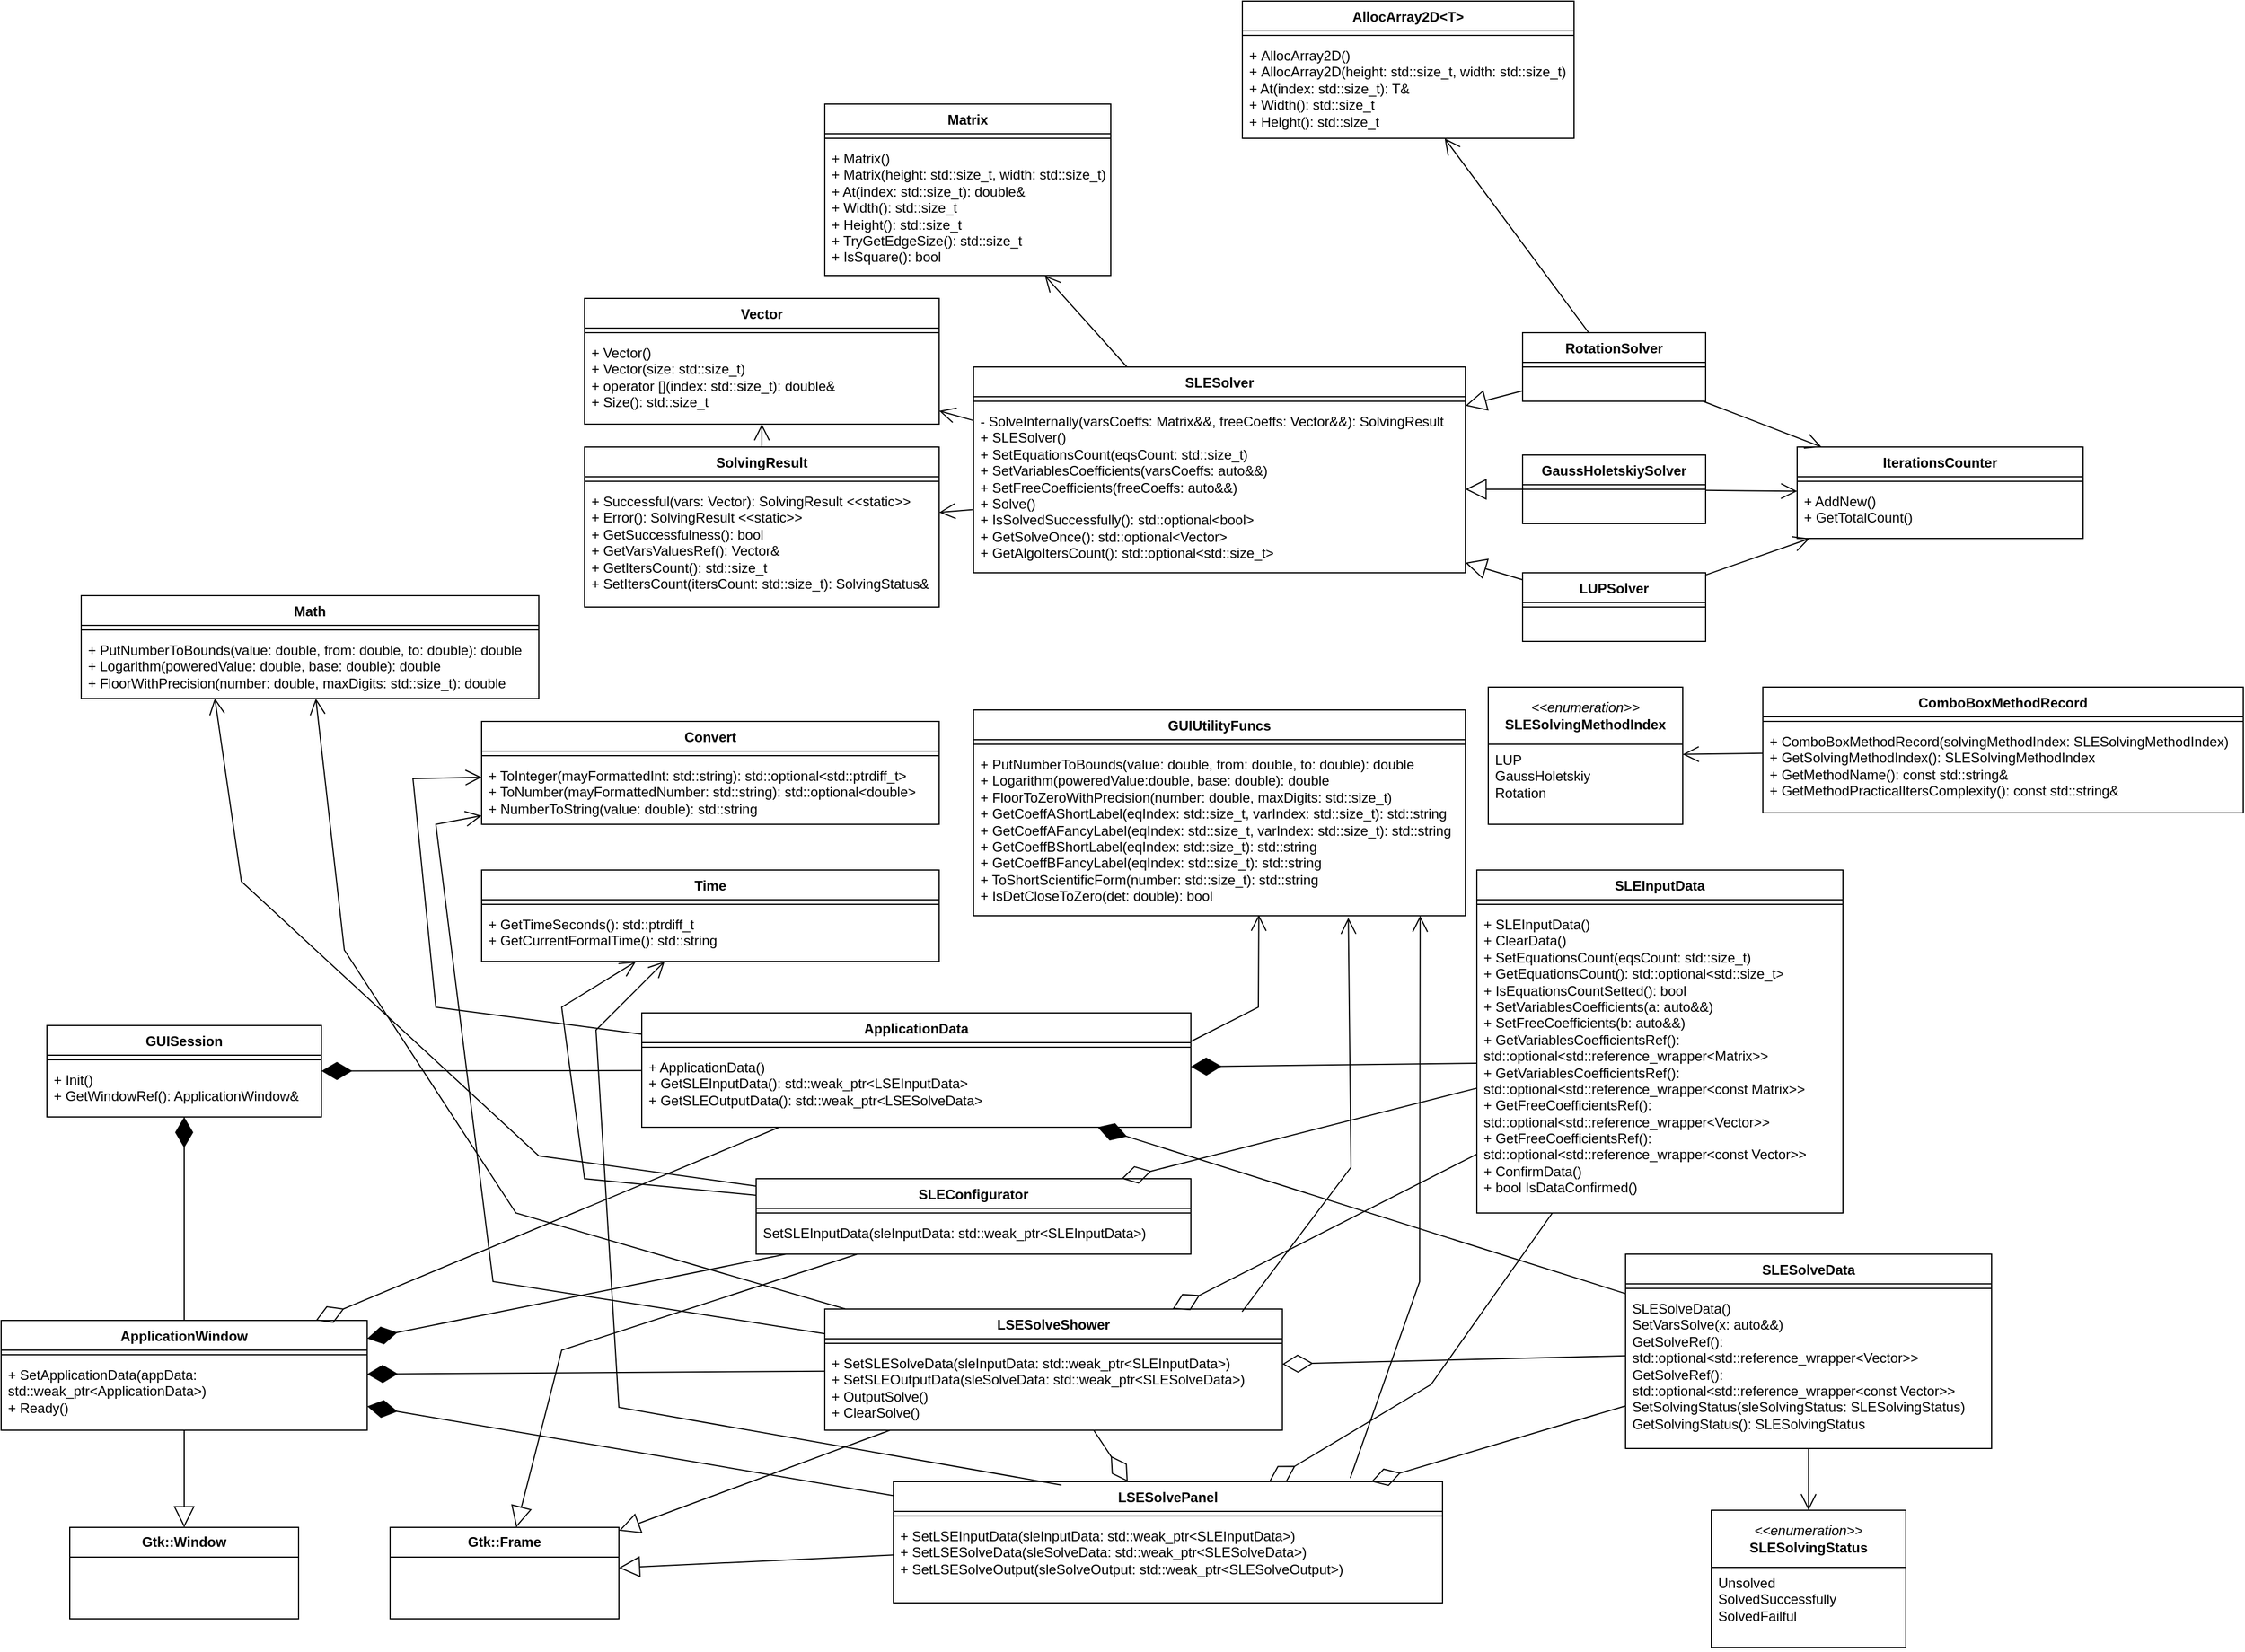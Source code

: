 <mxfile version="24.4.9" type="device">
  <diagram name="Страница — 1" id="C_KTBG0YvWXX7qI13WYK">
    <mxGraphModel dx="2029" dy="4369" grid="1" gridSize="10" guides="1" tooltips="1" connect="1" arrows="1" fold="1" page="1" pageScale="1" pageWidth="827" pageHeight="1169" math="0" shadow="0">
      <root>
        <mxCell id="0" />
        <mxCell id="1" parent="0" />
        <mxCell id="_ccRFipnc-8ZUnOI4sxT-1" value="SolvingResult" style="swimlane;fontStyle=1;align=center;verticalAlign=top;childLayout=stackLayout;horizontal=1;startSize=26;horizontalStack=0;resizeParent=1;resizeParentMax=0;resizeLast=0;collapsible=1;marginBottom=0;whiteSpace=wrap;html=1;" parent="1" vertex="1">
          <mxGeometry x="530" y="-1130" width="310" height="140" as="geometry" />
        </mxCell>
        <mxCell id="_ccRFipnc-8ZUnOI4sxT-3" value="" style="line;strokeWidth=1;fillColor=none;align=left;verticalAlign=middle;spacingTop=-1;spacingLeft=3;spacingRight=3;rotatable=0;labelPosition=right;points=[];portConstraint=eastwest;strokeColor=inherit;" parent="_ccRFipnc-8ZUnOI4sxT-1" vertex="1">
          <mxGeometry y="26" width="310" height="8" as="geometry" />
        </mxCell>
        <mxCell id="_ccRFipnc-8ZUnOI4sxT-4" value="&lt;div&gt;+ Successful(vars: Vector):&amp;nbsp;SolvingResult &amp;lt;&amp;lt;static&amp;gt;&amp;gt;&lt;br&gt;&lt;/div&gt;&lt;div&gt;+ Error(): SolvingResult &amp;lt;&amp;lt;static&amp;gt;&amp;gt;&lt;/div&gt;&lt;div&gt;+ GetSuccessfulness(): bool&lt;/div&gt;&lt;div&gt;+ GetVarsValuesRef(): Vector&amp;amp;&lt;/div&gt;&lt;div&gt;+ GetItersCount(): std::size_t&lt;br&gt;&lt;/div&gt;&lt;div&gt;+ SetItersCount(itersCount: std::size_t): SolvingStatus&amp;amp;&lt;/div&gt;" style="text;strokeColor=none;fillColor=none;align=left;verticalAlign=top;spacingLeft=4;spacingRight=4;overflow=hidden;rotatable=0;points=[[0,0.5],[1,0.5]];portConstraint=eastwest;whiteSpace=wrap;html=1;" parent="_ccRFipnc-8ZUnOI4sxT-1" vertex="1">
          <mxGeometry y="34" width="310" height="106" as="geometry" />
        </mxCell>
        <mxCell id="_ccRFipnc-8ZUnOI4sxT-5" value="Vector" style="swimlane;fontStyle=1;align=center;verticalAlign=top;childLayout=stackLayout;horizontal=1;startSize=26;horizontalStack=0;resizeParent=1;resizeParentMax=0;resizeLast=0;collapsible=1;marginBottom=0;whiteSpace=wrap;html=1;" parent="1" vertex="1">
          <mxGeometry x="530" y="-1260" width="310" height="110" as="geometry" />
        </mxCell>
        <mxCell id="_ccRFipnc-8ZUnOI4sxT-6" value="" style="line;strokeWidth=1;fillColor=none;align=left;verticalAlign=middle;spacingTop=-1;spacingLeft=3;spacingRight=3;rotatable=0;labelPosition=right;points=[];portConstraint=eastwest;strokeColor=inherit;" parent="_ccRFipnc-8ZUnOI4sxT-5" vertex="1">
          <mxGeometry y="26" width="310" height="8" as="geometry" />
        </mxCell>
        <mxCell id="_ccRFipnc-8ZUnOI4sxT-7" value="&lt;div&gt;+ Vector()&lt;/div&gt;&lt;div&gt;+ Vector(size: std::size_t)&lt;/div&gt;&lt;div&gt;+ operator [](index: std::size_t): double&amp;amp;&lt;/div&gt;&lt;div&gt;+ Size(): std::size_t&lt;br&gt;&lt;/div&gt;" style="text;strokeColor=none;fillColor=none;align=left;verticalAlign=top;spacingLeft=4;spacingRight=4;overflow=hidden;rotatable=0;points=[[0,0.5],[1,0.5]];portConstraint=eastwest;whiteSpace=wrap;html=1;" parent="_ccRFipnc-8ZUnOI4sxT-5" vertex="1">
          <mxGeometry y="34" width="310" height="76" as="geometry" />
        </mxCell>
        <mxCell id="_ccRFipnc-8ZUnOI4sxT-8" value="Matrix" style="swimlane;fontStyle=1;align=center;verticalAlign=top;childLayout=stackLayout;horizontal=1;startSize=26;horizontalStack=0;resizeParent=1;resizeParentMax=0;resizeLast=0;collapsible=1;marginBottom=0;whiteSpace=wrap;html=1;" parent="1" vertex="1">
          <mxGeometry x="740" y="-1430" width="250" height="150" as="geometry" />
        </mxCell>
        <mxCell id="_ccRFipnc-8ZUnOI4sxT-9" value="" style="line;strokeWidth=1;fillColor=none;align=left;verticalAlign=middle;spacingTop=-1;spacingLeft=3;spacingRight=3;rotatable=0;labelPosition=right;points=[];portConstraint=eastwest;strokeColor=inherit;" parent="_ccRFipnc-8ZUnOI4sxT-8" vertex="1">
          <mxGeometry y="26" width="250" height="8" as="geometry" />
        </mxCell>
        <mxCell id="_ccRFipnc-8ZUnOI4sxT-10" value="&lt;div&gt;+ Matrix()&lt;/div&gt;&lt;div&gt;+&amp;nbsp;Matrix(height: std::size_t, width: std::size_t)&lt;/div&gt;&lt;div&gt;+ At(index: std::size_t): double&amp;amp;&lt;/div&gt;&lt;div&gt;+ Width(): std::size_t&lt;/div&gt;&lt;div&gt;+ Height(): std::size_t&lt;/div&gt;&lt;div&gt;+ TryGetEdgeSize(): std::size_t&lt;/div&gt;&lt;div&gt;+ IsSquare(): bool&lt;/div&gt;" style="text;strokeColor=none;fillColor=none;align=left;verticalAlign=top;spacingLeft=4;spacingRight=4;overflow=hidden;rotatable=0;points=[[0,0.5],[1,0.5]];portConstraint=eastwest;whiteSpace=wrap;html=1;" parent="_ccRFipnc-8ZUnOI4sxT-8" vertex="1">
          <mxGeometry y="34" width="250" height="116" as="geometry" />
        </mxCell>
        <mxCell id="_ccRFipnc-8ZUnOI4sxT-11" value="AllocArray2D&amp;lt;T&amp;gt;" style="swimlane;fontStyle=1;align=center;verticalAlign=top;childLayout=stackLayout;horizontal=1;startSize=26;horizontalStack=0;resizeParent=1;resizeParentMax=0;resizeLast=0;collapsible=1;marginBottom=0;whiteSpace=wrap;html=1;" parent="1" vertex="1">
          <mxGeometry x="1105" y="-1520" width="290" height="120" as="geometry" />
        </mxCell>
        <mxCell id="_ccRFipnc-8ZUnOI4sxT-12" value="" style="line;strokeWidth=1;fillColor=none;align=left;verticalAlign=middle;spacingTop=-1;spacingLeft=3;spacingRight=3;rotatable=0;labelPosition=right;points=[];portConstraint=eastwest;strokeColor=inherit;" parent="_ccRFipnc-8ZUnOI4sxT-11" vertex="1">
          <mxGeometry y="26" width="290" height="8" as="geometry" />
        </mxCell>
        <mxCell id="_ccRFipnc-8ZUnOI4sxT-13" value="&lt;div&gt;+&amp;nbsp;AllocArray2D()&lt;/div&gt;&lt;div&gt;+&amp;nbsp;AllocArray2D(height: std::size_t, width: std::size_t)&lt;/div&gt;&lt;div&gt;+ At(index: std::size_t): T&amp;amp;&lt;/div&gt;&lt;div&gt;+ Width(): std::size_t&lt;/div&gt;&lt;div&gt;+ Height(): std::size_t&lt;/div&gt;" style="text;strokeColor=none;fillColor=none;align=left;verticalAlign=top;spacingLeft=4;spacingRight=4;overflow=hidden;rotatable=0;points=[[0,0.5],[1,0.5]];portConstraint=eastwest;whiteSpace=wrap;html=1;" parent="_ccRFipnc-8ZUnOI4sxT-11" vertex="1">
          <mxGeometry y="34" width="290" height="86" as="geometry" />
        </mxCell>
        <mxCell id="_ccRFipnc-8ZUnOI4sxT-16" value="SLESolver" style="swimlane;fontStyle=1;align=center;verticalAlign=top;childLayout=stackLayout;horizontal=1;startSize=26;horizontalStack=0;resizeParent=1;resizeParentMax=0;resizeLast=0;collapsible=1;marginBottom=0;whiteSpace=wrap;html=1;" parent="1" vertex="1">
          <mxGeometry x="870" y="-1200" width="430" height="180" as="geometry" />
        </mxCell>
        <mxCell id="_ccRFipnc-8ZUnOI4sxT-17" value="" style="line;strokeWidth=1;fillColor=none;align=left;verticalAlign=middle;spacingTop=-1;spacingLeft=3;spacingRight=3;rotatable=0;labelPosition=right;points=[];portConstraint=eastwest;strokeColor=inherit;" parent="_ccRFipnc-8ZUnOI4sxT-16" vertex="1">
          <mxGeometry y="26" width="430" height="8" as="geometry" />
        </mxCell>
        <mxCell id="_ccRFipnc-8ZUnOI4sxT-18" value="&lt;div&gt;&lt;div&gt;- SolveInternally(varsCoeffs: Matrix&amp;amp;&amp;amp;, freeCoeffs: Vector&amp;amp;&amp;amp;): SolvingResult&lt;br&gt;&lt;/div&gt;&lt;/div&gt;&lt;div&gt;+ SLESolver()&lt;br&gt;&lt;/div&gt;&lt;div&gt;+ SetEquationsCount(eqsCount: std::size_t)&lt;br&gt;&lt;/div&gt;&lt;div&gt;&lt;div&gt;+  SetVariablesCoefficients(varsCoeffs: auto&amp;amp;&amp;amp;)&lt;/div&gt;&lt;div&gt;&lt;div&gt;+ SetFreeCoefficients(freeCoeffs: auto&amp;amp;&amp;amp;) &lt;/div&gt;&lt;div&gt;&lt;div&gt;+ Solve()&lt;/div&gt;&lt;div&gt;+ IsSolvedSuccessfully(): std::optional&amp;lt;bool&amp;gt;&lt;/div&gt;&lt;div&gt;+ GetSolveOnce(): std::optional&amp;lt;Vector&amp;gt;&lt;/div&gt;&lt;div&gt;+ GetAlgoItersCount(): std::optional&amp;lt;std::size_t&amp;gt;&lt;/div&gt;&lt;/div&gt;&lt;/div&gt;&lt;/div&gt;" style="text;strokeColor=none;fillColor=none;align=left;verticalAlign=top;spacingLeft=4;spacingRight=4;overflow=hidden;rotatable=0;points=[[0,0.5],[1,0.5]];portConstraint=eastwest;whiteSpace=wrap;html=1;" parent="_ccRFipnc-8ZUnOI4sxT-16" vertex="1">
          <mxGeometry y="34" width="430" height="146" as="geometry" />
        </mxCell>
        <mxCell id="_ccRFipnc-8ZUnOI4sxT-19" value="LUPSolver" style="swimlane;fontStyle=1;align=center;verticalAlign=top;childLayout=stackLayout;horizontal=1;startSize=26;horizontalStack=0;resizeParent=1;resizeParentMax=0;resizeLast=0;collapsible=1;marginBottom=0;whiteSpace=wrap;html=1;" parent="1" vertex="1">
          <mxGeometry x="1350" y="-1020" width="160" height="60" as="geometry" />
        </mxCell>
        <mxCell id="_ccRFipnc-8ZUnOI4sxT-20" value="" style="line;strokeWidth=1;fillColor=none;align=left;verticalAlign=middle;spacingTop=-1;spacingLeft=3;spacingRight=3;rotatable=0;labelPosition=right;points=[];portConstraint=eastwest;strokeColor=inherit;" parent="_ccRFipnc-8ZUnOI4sxT-19" vertex="1">
          <mxGeometry y="26" width="160" height="8" as="geometry" />
        </mxCell>
        <mxCell id="_ccRFipnc-8ZUnOI4sxT-21" value="&amp;nbsp;" style="text;strokeColor=none;fillColor=none;align=left;verticalAlign=top;spacingLeft=4;spacingRight=4;overflow=hidden;rotatable=0;points=[[0,0.5],[1,0.5]];portConstraint=eastwest;whiteSpace=wrap;html=1;" parent="_ccRFipnc-8ZUnOI4sxT-19" vertex="1">
          <mxGeometry y="34" width="160" height="26" as="geometry" />
        </mxCell>
        <mxCell id="_ccRFipnc-8ZUnOI4sxT-22" value="GaussHoletskiySolver" style="swimlane;fontStyle=1;align=center;verticalAlign=top;childLayout=stackLayout;horizontal=1;startSize=26;horizontalStack=0;resizeParent=1;resizeParentMax=0;resizeLast=0;collapsible=1;marginBottom=0;whiteSpace=wrap;html=1;" parent="1" vertex="1">
          <mxGeometry x="1350" y="-1123" width="160" height="60" as="geometry" />
        </mxCell>
        <mxCell id="_ccRFipnc-8ZUnOI4sxT-23" value="" style="line;strokeWidth=1;fillColor=none;align=left;verticalAlign=middle;spacingTop=-1;spacingLeft=3;spacingRight=3;rotatable=0;labelPosition=right;points=[];portConstraint=eastwest;strokeColor=inherit;" parent="_ccRFipnc-8ZUnOI4sxT-22" vertex="1">
          <mxGeometry y="26" width="160" height="8" as="geometry" />
        </mxCell>
        <mxCell id="_ccRFipnc-8ZUnOI4sxT-24" value="&amp;nbsp;" style="text;strokeColor=none;fillColor=none;align=left;verticalAlign=top;spacingLeft=4;spacingRight=4;overflow=hidden;rotatable=0;points=[[0,0.5],[1,0.5]];portConstraint=eastwest;whiteSpace=wrap;html=1;" parent="_ccRFipnc-8ZUnOI4sxT-22" vertex="1">
          <mxGeometry y="34" width="160" height="26" as="geometry" />
        </mxCell>
        <mxCell id="_ccRFipnc-8ZUnOI4sxT-25" value="RotationSolver" style="swimlane;fontStyle=1;align=center;verticalAlign=top;childLayout=stackLayout;horizontal=1;startSize=26;horizontalStack=0;resizeParent=1;resizeParentMax=0;resizeLast=0;collapsible=1;marginBottom=0;whiteSpace=wrap;html=1;" parent="1" vertex="1">
          <mxGeometry x="1350" y="-1230" width="160" height="60" as="geometry" />
        </mxCell>
        <mxCell id="_ccRFipnc-8ZUnOI4sxT-26" value="" style="line;strokeWidth=1;fillColor=none;align=left;verticalAlign=middle;spacingTop=-1;spacingLeft=3;spacingRight=3;rotatable=0;labelPosition=right;points=[];portConstraint=eastwest;strokeColor=inherit;" parent="_ccRFipnc-8ZUnOI4sxT-25" vertex="1">
          <mxGeometry y="26" width="160" height="8" as="geometry" />
        </mxCell>
        <mxCell id="_ccRFipnc-8ZUnOI4sxT-27" value="&amp;nbsp;" style="text;strokeColor=none;fillColor=none;align=left;verticalAlign=top;spacingLeft=4;spacingRight=4;overflow=hidden;rotatable=0;points=[[0,0.5],[1,0.5]];portConstraint=eastwest;whiteSpace=wrap;html=1;" parent="_ccRFipnc-8ZUnOI4sxT-25" vertex="1">
          <mxGeometry y="34" width="160" height="26" as="geometry" />
        </mxCell>
        <mxCell id="_ccRFipnc-8ZUnOI4sxT-28" value="" style="endArrow=block;endSize=16;endFill=0;html=1;rounded=0;" parent="1" source="_ccRFipnc-8ZUnOI4sxT-19" target="_ccRFipnc-8ZUnOI4sxT-18" edge="1">
          <mxGeometry width="160" relative="1" as="geometry">
            <mxPoint x="959.995" y="-980" as="sourcePoint" />
            <mxPoint x="1046.388" y="-1050" as="targetPoint" />
          </mxGeometry>
        </mxCell>
        <mxCell id="_ccRFipnc-8ZUnOI4sxT-29" value="" style="endArrow=block;endSize=16;endFill=0;html=1;rounded=0;" parent="1" source="_ccRFipnc-8ZUnOI4sxT-22" target="_ccRFipnc-8ZUnOI4sxT-18" edge="1">
          <mxGeometry width="160" relative="1" as="geometry">
            <mxPoint x="967" y="-970" as="sourcePoint" />
            <mxPoint x="1053" y="-1040" as="targetPoint" />
          </mxGeometry>
        </mxCell>
        <mxCell id="_ccRFipnc-8ZUnOI4sxT-30" value="" style="endArrow=block;endSize=16;endFill=0;html=1;rounded=0;" parent="1" source="_ccRFipnc-8ZUnOI4sxT-25" target="_ccRFipnc-8ZUnOI4sxT-16" edge="1">
          <mxGeometry width="160" relative="1" as="geometry">
            <mxPoint x="967" y="-970" as="sourcePoint" />
            <mxPoint x="1053" y="-1040" as="targetPoint" />
          </mxGeometry>
        </mxCell>
        <mxCell id="_ccRFipnc-8ZUnOI4sxT-31" value="" style="endArrow=open;endFill=1;endSize=12;html=1;rounded=0;" parent="1" source="_ccRFipnc-8ZUnOI4sxT-25" target="_ccRFipnc-8ZUnOI4sxT-13" edge="1">
          <mxGeometry width="160" relative="1" as="geometry">
            <mxPoint x="930" y="-1230" as="sourcePoint" />
            <mxPoint x="1090" y="-1230" as="targetPoint" />
          </mxGeometry>
        </mxCell>
        <mxCell id="_ccRFipnc-8ZUnOI4sxT-32" value="" style="endArrow=open;endFill=1;endSize=12;html=1;rounded=0;" parent="1" source="_ccRFipnc-8ZUnOI4sxT-18" target="_ccRFipnc-8ZUnOI4sxT-1" edge="1">
          <mxGeometry width="160" relative="1" as="geometry">
            <mxPoint x="760" y="-1120" as="sourcePoint" />
            <mxPoint x="920" y="-1120" as="targetPoint" />
          </mxGeometry>
        </mxCell>
        <mxCell id="_ccRFipnc-8ZUnOI4sxT-33" value="" style="endArrow=open;endFill=1;endSize=12;html=1;rounded=0;" parent="1" source="_ccRFipnc-8ZUnOI4sxT-18" target="_ccRFipnc-8ZUnOI4sxT-5" edge="1">
          <mxGeometry width="160" relative="1" as="geometry">
            <mxPoint x="700" y="-1030" as="sourcePoint" />
            <mxPoint x="860" y="-1030" as="targetPoint" />
          </mxGeometry>
        </mxCell>
        <mxCell id="_ccRFipnc-8ZUnOI4sxT-34" value="" style="endArrow=open;endFill=1;endSize=12;html=1;rounded=0;" parent="1" source="_ccRFipnc-8ZUnOI4sxT-16" target="_ccRFipnc-8ZUnOI4sxT-8" edge="1">
          <mxGeometry width="160" relative="1" as="geometry">
            <mxPoint x="730" y="-1220" as="sourcePoint" />
            <mxPoint x="890" y="-1220" as="targetPoint" />
          </mxGeometry>
        </mxCell>
        <mxCell id="_ccRFipnc-8ZUnOI4sxT-36" value="" style="endArrow=open;endFill=1;endSize=12;html=1;rounded=0;" parent="1" source="_ccRFipnc-8ZUnOI4sxT-1" target="_ccRFipnc-8ZUnOI4sxT-5" edge="1">
          <mxGeometry width="160" relative="1" as="geometry">
            <mxPoint x="420" y="-990" as="sourcePoint" />
            <mxPoint x="510" y="-1090" as="targetPoint" />
          </mxGeometry>
        </mxCell>
        <mxCell id="_ccRFipnc-8ZUnOI4sxT-37" value="GUISession" style="swimlane;fontStyle=1;align=center;verticalAlign=top;childLayout=stackLayout;horizontal=1;startSize=26;horizontalStack=0;resizeParent=1;resizeParentMax=0;resizeLast=0;collapsible=1;marginBottom=0;whiteSpace=wrap;html=1;" parent="1" vertex="1">
          <mxGeometry x="60" y="-624" width="240" height="80" as="geometry" />
        </mxCell>
        <mxCell id="_ccRFipnc-8ZUnOI4sxT-38" value="" style="line;strokeWidth=1;fillColor=none;align=left;verticalAlign=middle;spacingTop=-1;spacingLeft=3;spacingRight=3;rotatable=0;labelPosition=right;points=[];portConstraint=eastwest;strokeColor=inherit;" parent="_ccRFipnc-8ZUnOI4sxT-37" vertex="1">
          <mxGeometry y="26" width="240" height="8" as="geometry" />
        </mxCell>
        <mxCell id="_ccRFipnc-8ZUnOI4sxT-39" value="&lt;div&gt;+ Init()&lt;/div&gt;&lt;div&gt;+ GetWindowRef(): ApplicationWindow&amp;amp;&lt;br&gt;&lt;/div&gt;" style="text;strokeColor=none;fillColor=none;align=left;verticalAlign=top;spacingLeft=4;spacingRight=4;overflow=hidden;rotatable=0;points=[[0,0.5],[1,0.5]];portConstraint=eastwest;whiteSpace=wrap;html=1;" parent="_ccRFipnc-8ZUnOI4sxT-37" vertex="1">
          <mxGeometry y="34" width="240" height="46" as="geometry" />
        </mxCell>
        <mxCell id="_ccRFipnc-8ZUnOI4sxT-46" value="ApplicationData" style="swimlane;fontStyle=1;align=center;verticalAlign=top;childLayout=stackLayout;horizontal=1;startSize=26;horizontalStack=0;resizeParent=1;resizeParentMax=0;resizeLast=0;collapsible=1;marginBottom=0;whiteSpace=wrap;html=1;" parent="1" vertex="1">
          <mxGeometry x="580" y="-635" width="480" height="100" as="geometry" />
        </mxCell>
        <mxCell id="_ccRFipnc-8ZUnOI4sxT-48" value="" style="line;strokeWidth=1;fillColor=none;align=left;verticalAlign=middle;spacingTop=-1;spacingLeft=3;spacingRight=3;rotatable=0;labelPosition=right;points=[];portConstraint=eastwest;strokeColor=inherit;" parent="_ccRFipnc-8ZUnOI4sxT-46" vertex="1">
          <mxGeometry y="26" width="480" height="8" as="geometry" />
        </mxCell>
        <mxCell id="_ccRFipnc-8ZUnOI4sxT-49" value="+ ApplicationData()&lt;br&gt;&lt;div&gt;+ GetSLEInputData(): std::weak_ptr&amp;lt;LSEInputData&amp;gt;&lt;/div&gt;+ GetSLEOutputData(): std::weak_ptr&amp;lt;LSESolveData&amp;gt;" style="text;strokeColor=none;fillColor=none;align=left;verticalAlign=top;spacingLeft=4;spacingRight=4;overflow=hidden;rotatable=0;points=[[0,0.5],[1,0.5]];portConstraint=eastwest;whiteSpace=wrap;html=1;" parent="_ccRFipnc-8ZUnOI4sxT-46" vertex="1">
          <mxGeometry y="34" width="480" height="66" as="geometry" />
        </mxCell>
        <mxCell id="_ccRFipnc-8ZUnOI4sxT-50" value="SLEConfigurator" style="swimlane;fontStyle=1;align=center;verticalAlign=top;childLayout=stackLayout;horizontal=1;startSize=26;horizontalStack=0;resizeParent=1;resizeParentMax=0;resizeLast=0;collapsible=1;marginBottom=0;whiteSpace=wrap;html=1;" parent="1" vertex="1">
          <mxGeometry x="680" y="-490" width="380" height="66" as="geometry" />
        </mxCell>
        <mxCell id="_ccRFipnc-8ZUnOI4sxT-52" value="" style="line;strokeWidth=1;fillColor=none;align=left;verticalAlign=middle;spacingTop=-1;spacingLeft=3;spacingRight=3;rotatable=0;labelPosition=right;points=[];portConstraint=eastwest;strokeColor=inherit;" parent="_ccRFipnc-8ZUnOI4sxT-50" vertex="1">
          <mxGeometry y="26" width="380" height="8" as="geometry" />
        </mxCell>
        <mxCell id="_ccRFipnc-8ZUnOI4sxT-53" value="SetSLEInputData(sleInputData: std::weak_ptr&amp;lt;SLEInputData&amp;gt;)" style="text;strokeColor=none;fillColor=none;align=left;verticalAlign=top;spacingLeft=4;spacingRight=4;overflow=hidden;rotatable=0;points=[[0,0.5],[1,0.5]];portConstraint=eastwest;whiteSpace=wrap;html=1;" parent="_ccRFipnc-8ZUnOI4sxT-50" vertex="1">
          <mxGeometry y="34" width="380" height="32" as="geometry" />
        </mxCell>
        <mxCell id="_ccRFipnc-8ZUnOI4sxT-54" value="LSESolveShower" style="swimlane;fontStyle=1;align=center;verticalAlign=top;childLayout=stackLayout;horizontal=1;startSize=26;horizontalStack=0;resizeParent=1;resizeParentMax=0;resizeLast=0;collapsible=1;marginBottom=0;whiteSpace=wrap;html=1;" parent="1" vertex="1">
          <mxGeometry x="740" y="-376" width="400" height="106" as="geometry" />
        </mxCell>
        <mxCell id="_ccRFipnc-8ZUnOI4sxT-56" value="" style="line;strokeWidth=1;fillColor=none;align=left;verticalAlign=middle;spacingTop=-1;spacingLeft=3;spacingRight=3;rotatable=0;labelPosition=right;points=[];portConstraint=eastwest;strokeColor=inherit;" parent="_ccRFipnc-8ZUnOI4sxT-54" vertex="1">
          <mxGeometry y="26" width="400" height="8" as="geometry" />
        </mxCell>
        <mxCell id="_ccRFipnc-8ZUnOI4sxT-57" value="&lt;div&gt;+ SetSLESolveData(sleInputData: std::weak_ptr&amp;lt;SLEInputData&amp;gt;)&lt;/div&gt;&lt;div&gt;+ SetSLEOutputData(sleSolveData: std::weak_ptr&amp;lt;SLESolveData&amp;gt;)&lt;/div&gt;&lt;div&gt;+ OutputSolve()&lt;/div&gt;&lt;div&gt;+ ClearSolve()&lt;/div&gt;" style="text;strokeColor=none;fillColor=none;align=left;verticalAlign=top;spacingLeft=4;spacingRight=4;overflow=hidden;rotatable=0;points=[[0,0.5],[1,0.5]];portConstraint=eastwest;whiteSpace=wrap;html=1;" parent="_ccRFipnc-8ZUnOI4sxT-54" vertex="1">
          <mxGeometry y="34" width="400" height="72" as="geometry" />
        </mxCell>
        <mxCell id="_ccRFipnc-8ZUnOI4sxT-58" value="LSESolvePanel" style="swimlane;fontStyle=1;align=center;verticalAlign=top;childLayout=stackLayout;horizontal=1;startSize=26;horizontalStack=0;resizeParent=1;resizeParentMax=0;resizeLast=0;collapsible=1;marginBottom=0;whiteSpace=wrap;html=1;" parent="1" vertex="1">
          <mxGeometry x="800" y="-225" width="480" height="106" as="geometry" />
        </mxCell>
        <mxCell id="_ccRFipnc-8ZUnOI4sxT-60" value="" style="line;strokeWidth=1;fillColor=none;align=left;verticalAlign=middle;spacingTop=-1;spacingLeft=3;spacingRight=3;rotatable=0;labelPosition=right;points=[];portConstraint=eastwest;strokeColor=inherit;" parent="_ccRFipnc-8ZUnOI4sxT-58" vertex="1">
          <mxGeometry y="26" width="480" height="8" as="geometry" />
        </mxCell>
        <mxCell id="_ccRFipnc-8ZUnOI4sxT-61" value="+ SetLSEInputData(sleInputData: std::weak_ptr&amp;lt;SLEInputData&amp;gt;)&lt;br&gt;+ SetLSESolveData(sleSolveData: std::weak_ptr&amp;lt;SLESolveData&amp;gt;)&lt;br&gt;+ SetLSESolveOutput(sleSolveOutput: std::weak_ptr&amp;lt;SLESolveOutput&amp;gt;)" style="text;strokeColor=none;fillColor=none;align=left;verticalAlign=top;spacingLeft=4;spacingRight=4;overflow=hidden;rotatable=0;points=[[0,0.5],[1,0.5]];portConstraint=eastwest;whiteSpace=wrap;html=1;" parent="_ccRFipnc-8ZUnOI4sxT-58" vertex="1">
          <mxGeometry y="34" width="480" height="72" as="geometry" />
        </mxCell>
        <mxCell id="_ccRFipnc-8ZUnOI4sxT-62" value="ApplicationWindow" style="swimlane;fontStyle=1;align=center;verticalAlign=top;childLayout=stackLayout;horizontal=1;startSize=26;horizontalStack=0;resizeParent=1;resizeParentMax=0;resizeLast=0;collapsible=1;marginBottom=0;whiteSpace=wrap;html=1;" parent="1" vertex="1">
          <mxGeometry x="20" y="-366" width="320" height="96" as="geometry" />
        </mxCell>
        <mxCell id="_ccRFipnc-8ZUnOI4sxT-64" value="" style="line;strokeWidth=1;fillColor=none;align=left;verticalAlign=middle;spacingTop=-1;spacingLeft=3;spacingRight=3;rotatable=0;labelPosition=right;points=[];portConstraint=eastwest;strokeColor=inherit;" parent="_ccRFipnc-8ZUnOI4sxT-62" vertex="1">
          <mxGeometry y="26" width="320" height="8" as="geometry" />
        </mxCell>
        <mxCell id="_ccRFipnc-8ZUnOI4sxT-65" value="+ SetApplicationData(appData: std::weak_ptr&amp;lt;ApplicationData&amp;gt;)&lt;br&gt;+ Ready()" style="text;strokeColor=none;fillColor=none;align=left;verticalAlign=top;spacingLeft=4;spacingRight=4;overflow=hidden;rotatable=0;points=[[0,0.5],[1,0.5]];portConstraint=eastwest;whiteSpace=wrap;html=1;" parent="_ccRFipnc-8ZUnOI4sxT-62" vertex="1">
          <mxGeometry y="34" width="320" height="62" as="geometry" />
        </mxCell>
        <mxCell id="_ccRFipnc-8ZUnOI4sxT-66" value="&lt;b&gt;Gtk::Frame&lt;/b&gt;" style="swimlane;fontStyle=0;childLayout=stackLayout;horizontal=1;startSize=26;fillColor=none;horizontalStack=0;resizeParent=1;resizeParentMax=0;resizeLast=0;collapsible=1;marginBottom=0;whiteSpace=wrap;html=1;" parent="1" vertex="1">
          <mxGeometry x="360" y="-185" width="200" height="80" as="geometry" />
        </mxCell>
        <mxCell id="_ccRFipnc-8ZUnOI4sxT-67" value="&lt;b&gt;Gtk::Window&lt;/b&gt;" style="swimlane;fontStyle=0;childLayout=stackLayout;horizontal=1;startSize=26;fillColor=none;horizontalStack=0;resizeParent=1;resizeParentMax=0;resizeLast=0;collapsible=1;marginBottom=0;whiteSpace=wrap;html=1;" parent="1" vertex="1">
          <mxGeometry x="80" y="-185" width="200" height="80" as="geometry" />
        </mxCell>
        <mxCell id="_ccRFipnc-8ZUnOI4sxT-68" value="" style="endArrow=diamondThin;endFill=1;endSize=24;html=1;rounded=0;" parent="1" source="_ccRFipnc-8ZUnOI4sxT-50" target="_ccRFipnc-8ZUnOI4sxT-62" edge="1">
          <mxGeometry width="160" relative="1" as="geometry">
            <mxPoint x="490" y="-325" as="sourcePoint" />
            <mxPoint x="630" y="-465" as="targetPoint" />
          </mxGeometry>
        </mxCell>
        <mxCell id="_ccRFipnc-8ZUnOI4sxT-69" value="" style="endArrow=diamondThin;endFill=1;endSize=24;html=1;rounded=0;" parent="1" source="_ccRFipnc-8ZUnOI4sxT-54" target="_ccRFipnc-8ZUnOI4sxT-62" edge="1">
          <mxGeometry width="160" relative="1" as="geometry">
            <mxPoint x="752" y="-396" as="sourcePoint" />
            <mxPoint x="647" y="-366" as="targetPoint" />
          </mxGeometry>
        </mxCell>
        <mxCell id="_ccRFipnc-8ZUnOI4sxT-70" value="" style="endArrow=diamondThin;endFill=1;endSize=24;html=1;rounded=0;" parent="1" source="_ccRFipnc-8ZUnOI4sxT-58" target="_ccRFipnc-8ZUnOI4sxT-62" edge="1">
          <mxGeometry width="160" relative="1" as="geometry">
            <mxPoint x="730" y="-308" as="sourcePoint" />
            <mxPoint x="651" y="-310" as="targetPoint" />
          </mxGeometry>
        </mxCell>
        <mxCell id="_ccRFipnc-8ZUnOI4sxT-71" value="" style="endArrow=block;endSize=16;endFill=0;html=1;rounded=0;" parent="1" source="_ccRFipnc-8ZUnOI4sxT-62" target="_ccRFipnc-8ZUnOI4sxT-67" edge="1">
          <mxGeometry width="160" relative="1" as="geometry">
            <mxPoint x="160" y="-225" as="sourcePoint" />
            <mxPoint x="320" y="-225" as="targetPoint" />
          </mxGeometry>
        </mxCell>
        <mxCell id="_ccRFipnc-8ZUnOI4sxT-72" value="" style="endArrow=block;endSize=16;endFill=0;html=1;rounded=0;" parent="1" source="_ccRFipnc-8ZUnOI4sxT-54" target="_ccRFipnc-8ZUnOI4sxT-66" edge="1">
          <mxGeometry width="160" relative="1" as="geometry">
            <mxPoint x="1130" y="-365" as="sourcePoint" />
            <mxPoint x="1370" y="-175" as="targetPoint" />
          </mxGeometry>
        </mxCell>
        <mxCell id="_ccRFipnc-8ZUnOI4sxT-73" value="" style="endArrow=block;endSize=16;endFill=0;html=1;rounded=0;" parent="1" source="_ccRFipnc-8ZUnOI4sxT-58" target="_ccRFipnc-8ZUnOI4sxT-66" edge="1">
          <mxGeometry width="160" relative="1" as="geometry">
            <mxPoint x="1220" y="-165" as="sourcePoint" />
            <mxPoint x="1380" y="-165" as="targetPoint" />
          </mxGeometry>
        </mxCell>
        <mxCell id="_ccRFipnc-8ZUnOI4sxT-74" value="" style="endArrow=block;endSize=16;endFill=0;html=1;rounded=0;" parent="1" source="_ccRFipnc-8ZUnOI4sxT-50" target="_ccRFipnc-8ZUnOI4sxT-66" edge="1">
          <mxGeometry width="160" relative="1" as="geometry">
            <mxPoint x="1140" y="-440.34" as="sourcePoint" />
            <mxPoint x="1300" y="-440.34" as="targetPoint" />
            <Array as="points">
              <mxPoint x="510" y="-340" />
            </Array>
          </mxGeometry>
        </mxCell>
        <mxCell id="_ccRFipnc-8ZUnOI4sxT-75" value="" style="endArrow=diamondThin;endFill=0;endSize=24;html=1;rounded=0;" parent="1" source="_ccRFipnc-8ZUnOI4sxT-46" target="_ccRFipnc-8ZUnOI4sxT-62" edge="1">
          <mxGeometry width="160" relative="1" as="geometry">
            <mxPoint x="510" y="-445" as="sourcePoint" />
            <mxPoint x="670" y="-445" as="targetPoint" />
          </mxGeometry>
        </mxCell>
        <mxCell id="_ccRFipnc-8ZUnOI4sxT-84" value="" style="endArrow=diamondThin;endFill=1;endSize=24;html=1;rounded=0;" parent="1" source="_ccRFipnc-8ZUnOI4sxT-46" target="_ccRFipnc-8ZUnOI4sxT-37" edge="1">
          <mxGeometry width="160" relative="1" as="geometry">
            <mxPoint x="690" y="-385" as="sourcePoint" />
            <mxPoint x="490" y="-338" as="targetPoint" />
          </mxGeometry>
        </mxCell>
        <mxCell id="_ccRFipnc-8ZUnOI4sxT-85" value="" style="endArrow=diamondThin;endFill=1;endSize=24;html=1;rounded=0;" parent="1" source="_ccRFipnc-8ZUnOI4sxT-62" target="_ccRFipnc-8ZUnOI4sxT-37" edge="1">
          <mxGeometry width="160" relative="1" as="geometry">
            <mxPoint x="590" y="-575" as="sourcePoint" />
            <mxPoint x="477" y="-580" as="targetPoint" />
          </mxGeometry>
        </mxCell>
        <mxCell id="_ccRFipnc-8ZUnOI4sxT-86" value="IterationsCounter" style="swimlane;fontStyle=1;align=center;verticalAlign=top;childLayout=stackLayout;horizontal=1;startSize=26;horizontalStack=0;resizeParent=1;resizeParentMax=0;resizeLast=0;collapsible=1;marginBottom=0;whiteSpace=wrap;html=1;" parent="1" vertex="1">
          <mxGeometry x="1590" y="-1130" width="250" height="80" as="geometry" />
        </mxCell>
        <mxCell id="_ccRFipnc-8ZUnOI4sxT-87" value="" style="line;strokeWidth=1;fillColor=none;align=left;verticalAlign=middle;spacingTop=-1;spacingLeft=3;spacingRight=3;rotatable=0;labelPosition=right;points=[];portConstraint=eastwest;strokeColor=inherit;" parent="_ccRFipnc-8ZUnOI4sxT-86" vertex="1">
          <mxGeometry y="26" width="250" height="8" as="geometry" />
        </mxCell>
        <mxCell id="_ccRFipnc-8ZUnOI4sxT-88" value="&lt;div&gt;+ AddNew()&lt;/div&gt;&lt;div&gt;+ GetTotalCount()&lt;br&gt;&lt;/div&gt;" style="text;strokeColor=none;fillColor=none;align=left;verticalAlign=top;spacingLeft=4;spacingRight=4;overflow=hidden;rotatable=0;points=[[0,0.5],[1,0.5]];portConstraint=eastwest;whiteSpace=wrap;html=1;" parent="_ccRFipnc-8ZUnOI4sxT-86" vertex="1">
          <mxGeometry y="34" width="250" height="46" as="geometry" />
        </mxCell>
        <mxCell id="_ccRFipnc-8ZUnOI4sxT-90" value="" style="endArrow=open;endFill=1;endSize=12;html=1;rounded=0;" parent="1" source="_ccRFipnc-8ZUnOI4sxT-25" target="_ccRFipnc-8ZUnOI4sxT-86" edge="1">
          <mxGeometry width="160" relative="1" as="geometry">
            <mxPoint x="1418" y="-1220" as="sourcePoint" />
            <mxPoint x="1650" y="-1210" as="targetPoint" />
          </mxGeometry>
        </mxCell>
        <mxCell id="_ccRFipnc-8ZUnOI4sxT-91" value="" style="endArrow=open;endFill=1;endSize=12;html=1;rounded=0;" parent="1" source="_ccRFipnc-8ZUnOI4sxT-22" target="_ccRFipnc-8ZUnOI4sxT-86" edge="1">
          <mxGeometry width="160" relative="1" as="geometry">
            <mxPoint x="1480" y="-1040" as="sourcePoint" />
            <mxPoint x="1518" y="-1160" as="targetPoint" />
          </mxGeometry>
        </mxCell>
        <mxCell id="_ccRFipnc-8ZUnOI4sxT-92" value="" style="endArrow=open;endFill=1;endSize=12;html=1;rounded=0;" parent="1" source="_ccRFipnc-8ZUnOI4sxT-19" target="_ccRFipnc-8ZUnOI4sxT-86" edge="1">
          <mxGeometry width="160" relative="1" as="geometry">
            <mxPoint x="1600" y="-1081" as="sourcePoint" />
            <mxPoint x="1620" y="-980" as="targetPoint" />
          </mxGeometry>
        </mxCell>
        <mxCell id="_ccRFipnc-8ZUnOI4sxT-93" value="&lt;div&gt;&lt;i&gt;&amp;lt;&amp;lt;enumeration&amp;gt;&amp;gt;&lt;/i&gt;&lt;br&gt;&lt;/div&gt;&lt;div&gt;&lt;b&gt;SLESolvingMethodIndex&lt;/b&gt;&lt;/div&gt;" style="swimlane;fontStyle=0;childLayout=stackLayout;horizontal=1;startSize=50;fillColor=none;horizontalStack=0;resizeParent=1;resizeParentMax=0;resizeLast=0;collapsible=1;marginBottom=0;whiteSpace=wrap;html=1;" parent="1" vertex="1">
          <mxGeometry x="1320" y="-920" width="170" height="120" as="geometry">
            <mxRectangle x="400" y="40" width="130" height="50" as="alternateBounds" />
          </mxGeometry>
        </mxCell>
        <mxCell id="_ccRFipnc-8ZUnOI4sxT-94" value="LUP&lt;br&gt;GaussHoletskiy&lt;br&gt;Rotation" style="text;strokeColor=none;fillColor=none;align=left;verticalAlign=top;spacingLeft=4;spacingRight=4;overflow=hidden;rotatable=0;points=[[0,0.5],[1,0.5]];portConstraint=eastwest;whiteSpace=wrap;html=1;" parent="_ccRFipnc-8ZUnOI4sxT-93" vertex="1">
          <mxGeometry y="50" width="170" height="70" as="geometry" />
        </mxCell>
        <mxCell id="_ccRFipnc-8ZUnOI4sxT-96" value="ComboBoxMethodRecord" style="swimlane;fontStyle=1;align=center;verticalAlign=top;childLayout=stackLayout;horizontal=1;startSize=26;horizontalStack=0;resizeParent=1;resizeParentMax=0;resizeLast=0;collapsible=1;marginBottom=0;whiteSpace=wrap;html=1;" parent="1" vertex="1">
          <mxGeometry x="1560" y="-920" width="420" height="110" as="geometry" />
        </mxCell>
        <mxCell id="_ccRFipnc-8ZUnOI4sxT-97" value="" style="line;strokeWidth=1;fillColor=none;align=left;verticalAlign=middle;spacingTop=-1;spacingLeft=3;spacingRight=3;rotatable=0;labelPosition=right;points=[];portConstraint=eastwest;strokeColor=inherit;" parent="_ccRFipnc-8ZUnOI4sxT-96" vertex="1">
          <mxGeometry y="26" width="420" height="8" as="geometry" />
        </mxCell>
        <mxCell id="_ccRFipnc-8ZUnOI4sxT-98" value="&lt;div&gt;+ ComboBoxMethodRecord(solvingMethodIndex: SLESolvingMethodIndex)&lt;/div&gt;&lt;div&gt;+ GetSolvingMethodIndex(): SLESolvingMethodIndex&lt;br&gt;&lt;/div&gt;&lt;div&gt;+ GetMethodName(): const std::string&amp;amp;&lt;/div&gt;&lt;div&gt;+ GetMethodPracticalItersComplexity(): const std::string&amp;amp;&lt;br&gt;&lt;/div&gt;" style="text;strokeColor=none;fillColor=none;align=left;verticalAlign=top;spacingLeft=4;spacingRight=4;overflow=hidden;rotatable=0;points=[[0,0.5],[1,0.5]];portConstraint=eastwest;whiteSpace=wrap;html=1;" parent="_ccRFipnc-8ZUnOI4sxT-96" vertex="1">
          <mxGeometry y="34" width="420" height="76" as="geometry" />
        </mxCell>
        <mxCell id="_ccRFipnc-8ZUnOI4sxT-99" value="" style="endArrow=open;endFill=1;endSize=12;html=1;rounded=0;" parent="1" source="_ccRFipnc-8ZUnOI4sxT-96" target="_ccRFipnc-8ZUnOI4sxT-93" edge="1">
          <mxGeometry width="160" relative="1" as="geometry">
            <mxPoint x="1611" y="-1040" as="sourcePoint" />
            <mxPoint x="1500" y="-700" as="targetPoint" />
          </mxGeometry>
        </mxCell>
        <mxCell id="_ccRFipnc-8ZUnOI4sxT-100" value="SLEInputData" style="swimlane;fontStyle=1;align=center;verticalAlign=top;childLayout=stackLayout;horizontal=1;startSize=26;horizontalStack=0;resizeParent=1;resizeParentMax=0;resizeLast=0;collapsible=1;marginBottom=0;whiteSpace=wrap;html=1;" parent="1" vertex="1">
          <mxGeometry x="1310" y="-760" width="320" height="300" as="geometry" />
        </mxCell>
        <mxCell id="_ccRFipnc-8ZUnOI4sxT-101" value="" style="line;strokeWidth=1;fillColor=none;align=left;verticalAlign=middle;spacingTop=-1;spacingLeft=3;spacingRight=3;rotatable=0;labelPosition=right;points=[];portConstraint=eastwest;strokeColor=inherit;" parent="_ccRFipnc-8ZUnOI4sxT-100" vertex="1">
          <mxGeometry y="26" width="320" height="8" as="geometry" />
        </mxCell>
        <mxCell id="_ccRFipnc-8ZUnOI4sxT-102" value="+ SLEInputData()&lt;br&gt;+ ClearData()&lt;br&gt;+ SetEquationsCount(eqsCount: std::size_t)&lt;br&gt;+ GetEquationsCount(): std::optional&amp;lt;std::size_t&amp;gt;&lt;br&gt;+ IsEquationsCountSetted(): bool&lt;br&gt;+ SetVariablesCoefficients(a: auto&amp;amp;&amp;amp;)&lt;br&gt;+ SetFreeCoefficients(b: auto&amp;amp;&amp;amp;)&lt;br&gt;+ GetVariablesCoefficientsRef(): std::optional&amp;lt;std::reference_wrapper&amp;lt;Matrix&amp;gt;&amp;gt;&lt;br&gt;+ GetVariablesCoefficientsRef(): std::optional&amp;lt;std::reference_wrapper&amp;lt;const Matrix&amp;gt;&amp;gt;&lt;br&gt;+ GetFreeCoefficientsRef(): std::optional&amp;lt;std::reference_wrapper&amp;lt;Vector&amp;gt;&amp;gt;&lt;br&gt;+ GetFreeCoefficientsRef(): std::optional&amp;lt;std::reference_wrapper&amp;lt;const Vector&amp;gt;&amp;gt;&lt;br&gt;+ ConfirmData()&lt;br&gt;+ bool IsDataConfirmed()&lt;div&gt;&lt;br/&gt;&lt;/div&gt;" style="text;strokeColor=none;fillColor=none;align=left;verticalAlign=top;spacingLeft=4;spacingRight=4;overflow=hidden;rotatable=0;points=[[0,0.5],[1,0.5]];portConstraint=eastwest;whiteSpace=wrap;html=1;" parent="_ccRFipnc-8ZUnOI4sxT-100" vertex="1">
          <mxGeometry y="34" width="320" height="266" as="geometry" />
        </mxCell>
        <mxCell id="_ccRFipnc-8ZUnOI4sxT-103" value="" style="endArrow=diamondThin;endFill=1;endSize=24;html=1;rounded=0;" parent="1" source="_ccRFipnc-8ZUnOI4sxT-102" target="_ccRFipnc-8ZUnOI4sxT-46" edge="1">
          <mxGeometry width="160" relative="1" as="geometry">
            <mxPoint x="590" y="-565" as="sourcePoint" />
            <mxPoint x="450" y="-565" as="targetPoint" />
          </mxGeometry>
        </mxCell>
        <mxCell id="_ccRFipnc-8ZUnOI4sxT-104" value="&lt;div&gt;&lt;i&gt;&amp;lt;&amp;lt;enumeration&amp;gt;&amp;gt;&lt;/i&gt;&lt;br&gt;&lt;/div&gt;&lt;div&gt;&lt;b&gt;SLESolvingStatus&lt;/b&gt;&lt;/div&gt;" style="swimlane;fontStyle=0;childLayout=stackLayout;horizontal=1;startSize=50;fillColor=none;horizontalStack=0;resizeParent=1;resizeParentMax=0;resizeLast=0;collapsible=1;marginBottom=0;whiteSpace=wrap;html=1;" parent="1" vertex="1">
          <mxGeometry x="1515" y="-200" width="170" height="120" as="geometry">
            <mxRectangle x="400" y="40" width="130" height="50" as="alternateBounds" />
          </mxGeometry>
        </mxCell>
        <mxCell id="_ccRFipnc-8ZUnOI4sxT-105" value="&lt;div&gt;Unsolved&lt;/div&gt;&lt;div&gt;SolvedSuccessfully&lt;/div&gt;&lt;div&gt;SolvedFailful&lt;br&gt;&lt;/div&gt;" style="text;strokeColor=none;fillColor=none;align=left;verticalAlign=top;spacingLeft=4;spacingRight=4;overflow=hidden;rotatable=0;points=[[0,0.5],[1,0.5]];portConstraint=eastwest;whiteSpace=wrap;html=1;" parent="_ccRFipnc-8ZUnOI4sxT-104" vertex="1">
          <mxGeometry y="50" width="170" height="70" as="geometry" />
        </mxCell>
        <mxCell id="_ccRFipnc-8ZUnOI4sxT-106" value="SLESolveData" style="swimlane;fontStyle=1;align=center;verticalAlign=top;childLayout=stackLayout;horizontal=1;startSize=26;horizontalStack=0;resizeParent=1;resizeParentMax=0;resizeLast=0;collapsible=1;marginBottom=0;whiteSpace=wrap;html=1;" parent="1" vertex="1">
          <mxGeometry x="1440" y="-424" width="320" height="170" as="geometry" />
        </mxCell>
        <mxCell id="_ccRFipnc-8ZUnOI4sxT-107" value="" style="line;strokeWidth=1;fillColor=none;align=left;verticalAlign=middle;spacingTop=-1;spacingLeft=3;spacingRight=3;rotatable=0;labelPosition=right;points=[];portConstraint=eastwest;strokeColor=inherit;" parent="_ccRFipnc-8ZUnOI4sxT-106" vertex="1">
          <mxGeometry y="26" width="320" height="8" as="geometry" />
        </mxCell>
        <mxCell id="_ccRFipnc-8ZUnOI4sxT-108" value="SLESolveData()&lt;br&gt;SetVarsSolve(x: auto&amp;amp;&amp;amp;)&lt;br&gt;GetSolveRef(): std::optional&amp;lt;std::reference_wrapper&amp;lt;Vector&amp;gt;&amp;gt;&lt;br&gt;GetSolveRef(): std::optional&amp;lt;std::reference_wrapper&amp;lt;const Vector&amp;gt;&amp;gt;&lt;br&gt;SetSolvingStatus(sleSolvingStatus: SLESolvingStatus)&lt;br&gt;GetSolvingStatus(): SLESolvingStatus" style="text;strokeColor=none;fillColor=none;align=left;verticalAlign=top;spacingLeft=4;spacingRight=4;overflow=hidden;rotatable=0;points=[[0,0.5],[1,0.5]];portConstraint=eastwest;whiteSpace=wrap;html=1;" parent="_ccRFipnc-8ZUnOI4sxT-106" vertex="1">
          <mxGeometry y="34" width="320" height="136" as="geometry" />
        </mxCell>
        <mxCell id="_ccRFipnc-8ZUnOI4sxT-109" value="" style="endArrow=diamondThin;endFill=1;endSize=24;html=1;rounded=0;" parent="1" source="_ccRFipnc-8ZUnOI4sxT-106" target="_ccRFipnc-8ZUnOI4sxT-46" edge="1">
          <mxGeometry width="160" relative="1" as="geometry">
            <mxPoint x="590" y="-702" as="sourcePoint" />
            <mxPoint x="725" y="-625" as="targetPoint" />
          </mxGeometry>
        </mxCell>
        <mxCell id="_ccRFipnc-8ZUnOI4sxT-110" value="" style="endArrow=open;endFill=1;endSize=12;html=1;rounded=0;" parent="1" source="_ccRFipnc-8ZUnOI4sxT-106" target="_ccRFipnc-8ZUnOI4sxT-104" edge="1">
          <mxGeometry width="160" relative="1" as="geometry">
            <mxPoint x="880" y="-1065" as="sourcePoint" />
            <mxPoint x="850" y="-1063" as="targetPoint" />
          </mxGeometry>
        </mxCell>
        <mxCell id="CZMbjyIImbtfUG7fevTx-1" value="" style="endArrow=diamondThin;endFill=0;endSize=24;html=1;rounded=0;" edge="1" parent="1" source="_ccRFipnc-8ZUnOI4sxT-106" target="_ccRFipnc-8ZUnOI4sxT-58">
          <mxGeometry width="160" relative="1" as="geometry">
            <mxPoint x="1330" y="-410" as="sourcePoint" />
            <mxPoint x="1490" y="-410" as="targetPoint" />
          </mxGeometry>
        </mxCell>
        <mxCell id="CZMbjyIImbtfUG7fevTx-2" value="" style="endArrow=diamondThin;endFill=0;endSize=24;html=1;rounded=0;" edge="1" parent="1" source="_ccRFipnc-8ZUnOI4sxT-106" target="_ccRFipnc-8ZUnOI4sxT-54">
          <mxGeometry width="160" relative="1" as="geometry">
            <mxPoint x="1670" y="-240" as="sourcePoint" />
            <mxPoint x="1290" y="-192" as="targetPoint" />
          </mxGeometry>
        </mxCell>
        <mxCell id="CZMbjyIImbtfUG7fevTx-3" value="" style="endArrow=diamondThin;endFill=0;endSize=24;html=1;rounded=0;" edge="1" parent="1" source="_ccRFipnc-8ZUnOI4sxT-54" target="_ccRFipnc-8ZUnOI4sxT-58">
          <mxGeometry width="160" relative="1" as="geometry">
            <mxPoint x="1670" y="-270" as="sourcePoint" />
            <mxPoint x="1150" y="-301" as="targetPoint" />
          </mxGeometry>
        </mxCell>
        <mxCell id="CZMbjyIImbtfUG7fevTx-5" value="" style="endArrow=diamondThin;endFill=0;endSize=24;html=1;rounded=0;" edge="1" parent="1" source="_ccRFipnc-8ZUnOI4sxT-100" target="_ccRFipnc-8ZUnOI4sxT-50">
          <mxGeometry width="160" relative="1" as="geometry">
            <mxPoint x="1670" y="-270" as="sourcePoint" />
            <mxPoint x="1150" y="-301" as="targetPoint" />
          </mxGeometry>
        </mxCell>
        <mxCell id="CZMbjyIImbtfUG7fevTx-6" value="" style="endArrow=diamondThin;endFill=0;endSize=24;html=1;rounded=0;" edge="1" parent="1" source="_ccRFipnc-8ZUnOI4sxT-102" target="_ccRFipnc-8ZUnOI4sxT-54">
          <mxGeometry width="160" relative="1" as="geometry">
            <mxPoint x="1660" y="-545" as="sourcePoint" />
            <mxPoint x="1070" y="-471" as="targetPoint" />
          </mxGeometry>
        </mxCell>
        <mxCell id="CZMbjyIImbtfUG7fevTx-7" value="" style="endArrow=diamondThin;endFill=0;endSize=24;html=1;rounded=0;" edge="1" parent="1" source="_ccRFipnc-8ZUnOI4sxT-102" target="_ccRFipnc-8ZUnOI4sxT-58">
          <mxGeometry width="160" relative="1" as="geometry">
            <mxPoint x="1540" y="-525" as="sourcePoint" />
            <mxPoint x="1097" y="-366" as="targetPoint" />
            <Array as="points">
              <mxPoint x="1270" y="-310" />
            </Array>
          </mxGeometry>
        </mxCell>
        <mxCell id="CZMbjyIImbtfUG7fevTx-8" value="GUIUtilityFuncs" style="swimlane;fontStyle=1;align=center;verticalAlign=top;childLayout=stackLayout;horizontal=1;startSize=26;horizontalStack=0;resizeParent=1;resizeParentMax=0;resizeLast=0;collapsible=1;marginBottom=0;whiteSpace=wrap;html=1;" vertex="1" parent="1">
          <mxGeometry x="870" y="-900" width="430" height="180" as="geometry" />
        </mxCell>
        <mxCell id="CZMbjyIImbtfUG7fevTx-9" value="" style="line;strokeWidth=1;fillColor=none;align=left;verticalAlign=middle;spacingTop=-1;spacingLeft=3;spacingRight=3;rotatable=0;labelPosition=right;points=[];portConstraint=eastwest;strokeColor=inherit;" vertex="1" parent="CZMbjyIImbtfUG7fevTx-8">
          <mxGeometry y="26" width="430" height="8" as="geometry" />
        </mxCell>
        <mxCell id="CZMbjyIImbtfUG7fevTx-10" value="+ PutNumberToBounds(value: double, from: double, to: double): double&lt;div&gt;+ Logarithm(poweredValue:double, base: double): double&lt;/div&gt;&lt;div&gt;+ FloorToZeroWithPrecision(number: double, maxDigits: std::size_t)&lt;/div&gt;&lt;div&gt;+ GetCoeffAShortLabel(eqIndex: std::size_t, varIndex: std::size_t): std::string&lt;/div&gt;&lt;div&gt;+ GetCoeffAFancyLabel(eqIndex: std::size_t,&amp;nbsp;varIndex: std::size_t): std::string&lt;/div&gt;&lt;div&gt;&lt;div&gt;+ GetCoeffBShortLabel(eqIndex: std::size_t): std::string&lt;/div&gt;&lt;div&gt;+ GetCoeffBFancyLabel(eqIndex: std::size_t): std::string&lt;/div&gt;&lt;div&gt;+ ToShortScientificForm(number: std::size_t): std::string&lt;/div&gt;&lt;div&gt;+ IsDetCloseToZero(det: double): bool&lt;/div&gt;&lt;/div&gt;" style="text;strokeColor=none;fillColor=none;align=left;verticalAlign=top;spacingLeft=4;spacingRight=4;overflow=hidden;rotatable=0;points=[[0,0.5],[1,0.5]];portConstraint=eastwest;whiteSpace=wrap;html=1;" vertex="1" parent="CZMbjyIImbtfUG7fevTx-8">
          <mxGeometry y="34" width="430" height="146" as="geometry" />
        </mxCell>
        <mxCell id="CZMbjyIImbtfUG7fevTx-11" value="" style="endArrow=open;endFill=1;endSize=12;html=1;rounded=0;exitX=0.832;exitY=-0.03;exitDx=0;exitDy=0;exitPerimeter=0;entryX=0.908;entryY=1;entryDx=0;entryDy=0;entryPerimeter=0;" edge="1" parent="1" source="_ccRFipnc-8ZUnOI4sxT-58" target="CZMbjyIImbtfUG7fevTx-10">
          <mxGeometry width="160" relative="1" as="geometry">
            <mxPoint x="1608" y="-244" as="sourcePoint" />
            <mxPoint x="1180" y="-510" as="targetPoint" />
            <Array as="points">
              <mxPoint x="1260" y="-400" />
            </Array>
          </mxGeometry>
        </mxCell>
        <mxCell id="CZMbjyIImbtfUG7fevTx-12" value="" style="endArrow=open;endFill=1;endSize=12;html=1;rounded=0;exitX=0.912;exitY=0.022;exitDx=0;exitDy=0;exitPerimeter=0;entryX=0.762;entryY=1.012;entryDx=0;entryDy=0;entryPerimeter=0;" edge="1" parent="1" source="_ccRFipnc-8ZUnOI4sxT-54" target="CZMbjyIImbtfUG7fevTx-10">
          <mxGeometry width="160" relative="1" as="geometry">
            <mxPoint x="1209" y="-218" as="sourcePoint" />
            <mxPoint x="1253" y="-660" as="targetPoint" />
            <Array as="points">
              <mxPoint x="1200" y="-500" />
            </Array>
          </mxGeometry>
        </mxCell>
        <mxCell id="CZMbjyIImbtfUG7fevTx-13" value="" style="endArrow=open;endFill=1;endSize=12;html=1;rounded=0;exitX=1;exitY=0.25;exitDx=0;exitDy=0;entryX=0.58;entryY=0.994;entryDx=0;entryDy=0;entryPerimeter=0;" edge="1" parent="1" source="_ccRFipnc-8ZUnOI4sxT-46" target="CZMbjyIImbtfUG7fevTx-10">
          <mxGeometry width="160" relative="1" as="geometry">
            <mxPoint x="1115" y="-364" as="sourcePoint" />
            <mxPoint x="1195" y="-658" as="targetPoint" />
            <Array as="points">
              <mxPoint x="1119" y="-640" />
            </Array>
          </mxGeometry>
        </mxCell>
        <mxCell id="CZMbjyIImbtfUG7fevTx-14" value="Convert" style="swimlane;fontStyle=1;align=center;verticalAlign=top;childLayout=stackLayout;horizontal=1;startSize=26;horizontalStack=0;resizeParent=1;resizeParentMax=0;resizeLast=0;collapsible=1;marginBottom=0;whiteSpace=wrap;html=1;" vertex="1" parent="1">
          <mxGeometry x="440" y="-890" width="400" height="90" as="geometry" />
        </mxCell>
        <mxCell id="CZMbjyIImbtfUG7fevTx-15" value="" style="line;strokeWidth=1;fillColor=none;align=left;verticalAlign=middle;spacingTop=-1;spacingLeft=3;spacingRight=3;rotatable=0;labelPosition=right;points=[];portConstraint=eastwest;strokeColor=inherit;" vertex="1" parent="CZMbjyIImbtfUG7fevTx-14">
          <mxGeometry y="26" width="400" height="8" as="geometry" />
        </mxCell>
        <mxCell id="CZMbjyIImbtfUG7fevTx-16" value="&lt;div&gt;+ ToInteger(mayFormattedInt: std::string): std::optional&amp;lt;std::ptrdiff_t&amp;gt;&lt;/div&gt;&lt;div&gt;+ ToNumber(mayFormattedNumber: std::string): std::optional&amp;lt;double&amp;gt;&lt;/div&gt;&lt;div&gt;+ NumberToString(value: double): std::string&lt;/div&gt;" style="text;strokeColor=none;fillColor=none;align=left;verticalAlign=top;spacingLeft=4;spacingRight=4;overflow=hidden;rotatable=0;points=[[0,0.5],[1,0.5]];portConstraint=eastwest;whiteSpace=wrap;html=1;" vertex="1" parent="CZMbjyIImbtfUG7fevTx-14">
          <mxGeometry y="34" width="400" height="56" as="geometry" />
        </mxCell>
        <mxCell id="CZMbjyIImbtfUG7fevTx-20" value="Time" style="swimlane;fontStyle=1;align=center;verticalAlign=top;childLayout=stackLayout;horizontal=1;startSize=26;horizontalStack=0;resizeParent=1;resizeParentMax=0;resizeLast=0;collapsible=1;marginBottom=0;whiteSpace=wrap;html=1;" vertex="1" parent="1">
          <mxGeometry x="440" y="-760" width="400" height="80" as="geometry" />
        </mxCell>
        <mxCell id="CZMbjyIImbtfUG7fevTx-21" value="" style="line;strokeWidth=1;fillColor=none;align=left;verticalAlign=middle;spacingTop=-1;spacingLeft=3;spacingRight=3;rotatable=0;labelPosition=right;points=[];portConstraint=eastwest;strokeColor=inherit;" vertex="1" parent="CZMbjyIImbtfUG7fevTx-20">
          <mxGeometry y="26" width="400" height="8" as="geometry" />
        </mxCell>
        <mxCell id="CZMbjyIImbtfUG7fevTx-22" value="&lt;div&gt;+ GetTimeSeconds(): std::ptrdiff_t&lt;/div&gt;&lt;div&gt;+ GetCurrentFormalTime(): std::string&lt;/div&gt;" style="text;strokeColor=none;fillColor=none;align=left;verticalAlign=top;spacingLeft=4;spacingRight=4;overflow=hidden;rotatable=0;points=[[0,0.5],[1,0.5]];portConstraint=eastwest;whiteSpace=wrap;html=1;" vertex="1" parent="CZMbjyIImbtfUG7fevTx-20">
          <mxGeometry y="34" width="400" height="46" as="geometry" />
        </mxCell>
        <mxCell id="CZMbjyIImbtfUG7fevTx-23" value="" style="endArrow=open;endFill=1;endSize=12;html=1;rounded=0;" edge="1" parent="1" source="_ccRFipnc-8ZUnOI4sxT-50" target="CZMbjyIImbtfUG7fevTx-20">
          <mxGeometry width="160" relative="1" as="geometry">
            <mxPoint x="1070" y="-600" as="sourcePoint" />
            <mxPoint x="1122" y="-711" as="targetPoint" />
            <Array as="points">
              <mxPoint x="530" y="-490" />
              <mxPoint x="510" y="-640" />
            </Array>
          </mxGeometry>
        </mxCell>
        <mxCell id="CZMbjyIImbtfUG7fevTx-24" value="" style="endArrow=open;endFill=1;endSize=12;html=1;rounded=0;exitX=0.306;exitY=0.028;exitDx=0;exitDy=0;exitPerimeter=0;" edge="1" parent="1" source="_ccRFipnc-8ZUnOI4sxT-58" target="CZMbjyIImbtfUG7fevTx-20">
          <mxGeometry width="160" relative="1" as="geometry">
            <mxPoint x="775" y="-625" as="sourcePoint" />
            <mxPoint x="714" y="-680" as="targetPoint" />
            <Array as="points">
              <mxPoint x="560" y="-290" />
              <mxPoint x="540" y="-620" />
            </Array>
          </mxGeometry>
        </mxCell>
        <mxCell id="CZMbjyIImbtfUG7fevTx-26" value="" style="endArrow=open;endFill=1;endSize=12;html=1;rounded=0;" edge="1" parent="1" source="_ccRFipnc-8ZUnOI4sxT-46" target="CZMbjyIImbtfUG7fevTx-14">
          <mxGeometry width="160" relative="1" as="geometry">
            <mxPoint x="1070" y="-600" as="sourcePoint" />
            <mxPoint x="1122" y="-711" as="targetPoint" />
            <Array as="points">
              <mxPoint x="400" y="-640" />
              <mxPoint x="380" y="-840" />
            </Array>
          </mxGeometry>
        </mxCell>
        <mxCell id="CZMbjyIImbtfUG7fevTx-27" value="" style="endArrow=open;endFill=1;endSize=12;html=1;rounded=0;" edge="1" parent="1" source="_ccRFipnc-8ZUnOI4sxT-54" target="CZMbjyIImbtfUG7fevTx-14">
          <mxGeometry width="160" relative="1" as="geometry">
            <mxPoint x="590" y="-606" as="sourcePoint" />
            <mxPoint x="470" y="-834" as="targetPoint" />
            <Array as="points">
              <mxPoint x="450" y="-400" />
              <mxPoint x="400" y="-800" />
            </Array>
          </mxGeometry>
        </mxCell>
        <mxCell id="CZMbjyIImbtfUG7fevTx-28" value="Math" style="swimlane;fontStyle=1;align=center;verticalAlign=top;childLayout=stackLayout;horizontal=1;startSize=26;horizontalStack=0;resizeParent=1;resizeParentMax=0;resizeLast=0;collapsible=1;marginBottom=0;whiteSpace=wrap;html=1;" vertex="1" parent="1">
          <mxGeometry x="90" y="-1000" width="400" height="90" as="geometry" />
        </mxCell>
        <mxCell id="CZMbjyIImbtfUG7fevTx-29" value="" style="line;strokeWidth=1;fillColor=none;align=left;verticalAlign=middle;spacingTop=-1;spacingLeft=3;spacingRight=3;rotatable=0;labelPosition=right;points=[];portConstraint=eastwest;strokeColor=inherit;" vertex="1" parent="CZMbjyIImbtfUG7fevTx-28">
          <mxGeometry y="26" width="400" height="8" as="geometry" />
        </mxCell>
        <mxCell id="CZMbjyIImbtfUG7fevTx-30" value="&lt;div&gt;+ PutNumberToBounds(value: double, from: double, to: double): double&lt;/div&gt;&lt;div&gt;+ Logarithm(poweredValue: double, base: double): double&lt;/div&gt;&lt;div&gt;+ FloorWithPrecision(number: double, maxDigits: std::size_t): double&lt;br&gt;&lt;/div&gt;" style="text;strokeColor=none;fillColor=none;align=left;verticalAlign=top;spacingLeft=4;spacingRight=4;overflow=hidden;rotatable=0;points=[[0,0.5],[1,0.5]];portConstraint=eastwest;whiteSpace=wrap;html=1;" vertex="1" parent="CZMbjyIImbtfUG7fevTx-28">
          <mxGeometry y="34" width="400" height="56" as="geometry" />
        </mxCell>
        <mxCell id="CZMbjyIImbtfUG7fevTx-31" value="" style="endArrow=open;endFill=1;endSize=12;html=1;rounded=0;" edge="1" parent="1" source="_ccRFipnc-8ZUnOI4sxT-54" target="CZMbjyIImbtfUG7fevTx-28">
          <mxGeometry width="160" relative="1" as="geometry">
            <mxPoint x="590" y="-606" as="sourcePoint" />
            <mxPoint x="310" y="-850" as="targetPoint" />
            <Array as="points">
              <mxPoint x="470" y="-460" />
              <mxPoint x="320" y="-690" />
            </Array>
          </mxGeometry>
        </mxCell>
        <mxCell id="CZMbjyIImbtfUG7fevTx-32" value="" style="endArrow=open;endFill=1;endSize=12;html=1;rounded=0;entryX=0.292;entryY=0.996;entryDx=0;entryDy=0;entryPerimeter=0;" edge="1" parent="1" source="_ccRFipnc-8ZUnOI4sxT-50" target="CZMbjyIImbtfUG7fevTx-30">
          <mxGeometry width="160" relative="1" as="geometry">
            <mxPoint x="551" y="-573" as="sourcePoint" />
            <mxPoint x="80" y="-1117" as="targetPoint" />
            <Array as="points">
              <mxPoint x="490" y="-510" />
              <mxPoint x="230" y="-750" />
            </Array>
          </mxGeometry>
        </mxCell>
      </root>
    </mxGraphModel>
  </diagram>
</mxfile>
